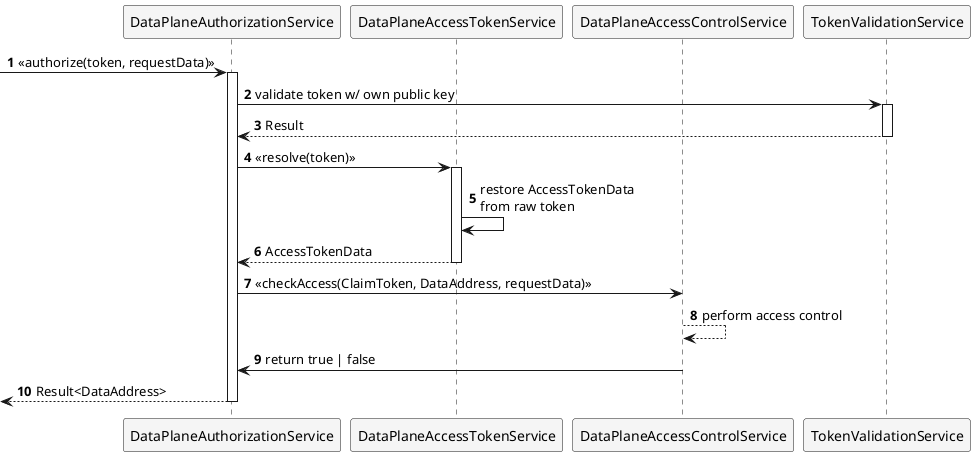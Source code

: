 '
'  Copyright (c) 2024 Bayerische Motoren Werke Aktiengesellschaft (BMW AG)
'
'  This program and the accompanying materials are made available under the
'  terms of the Apache License, Version 2.0 which is available at
'  https://www.apache.org/licenses/LICENSE-2.0
'
'  SPDX-License-Identifier: Apache-2.0
'
'  Contributors:
'      Amadeus - Initial Version
'

@startuml


skinParam NoteBackgroundColor WhiteSmoke
skinParam NoteFontColor Black
skinParam ParticipantBackgroundColor WhiteSmoke
skinParam ActorBackgroundColor WhiteSmoke
skinParam AgentBackgroundColor White
skinParam AgentBorderColor SkyBlue
skinparam shadowing false
skinparam BoxPadding 10

autonumber

participant DataPlaneAuthorizationService as dpauths
participant DataPlaneAccessTokenService as dpats
participant DataPlaneAccessControlService as dpacs
participant TokenValidationService as tvs

[-> dpauths: <<authorize(token, requestData)>>
activate dpauths
dpauths -> tvs: validate token w/ own public key
activate tvs
return Result
dpauths -> dpats: <<resolve(token)>>
activate dpats
dpats -> dpats: restore AccessTokenData \nfrom raw token
return AccessTokenData
dpauths -> dpacs: <<checkAccess(ClaimToken, DataAddress, requestData)>>
dpacs --> dpacs: perform access control
dpacs -> dpauths: return true | false


return Result<DataAddress>
deactivate dpauths
@enduml